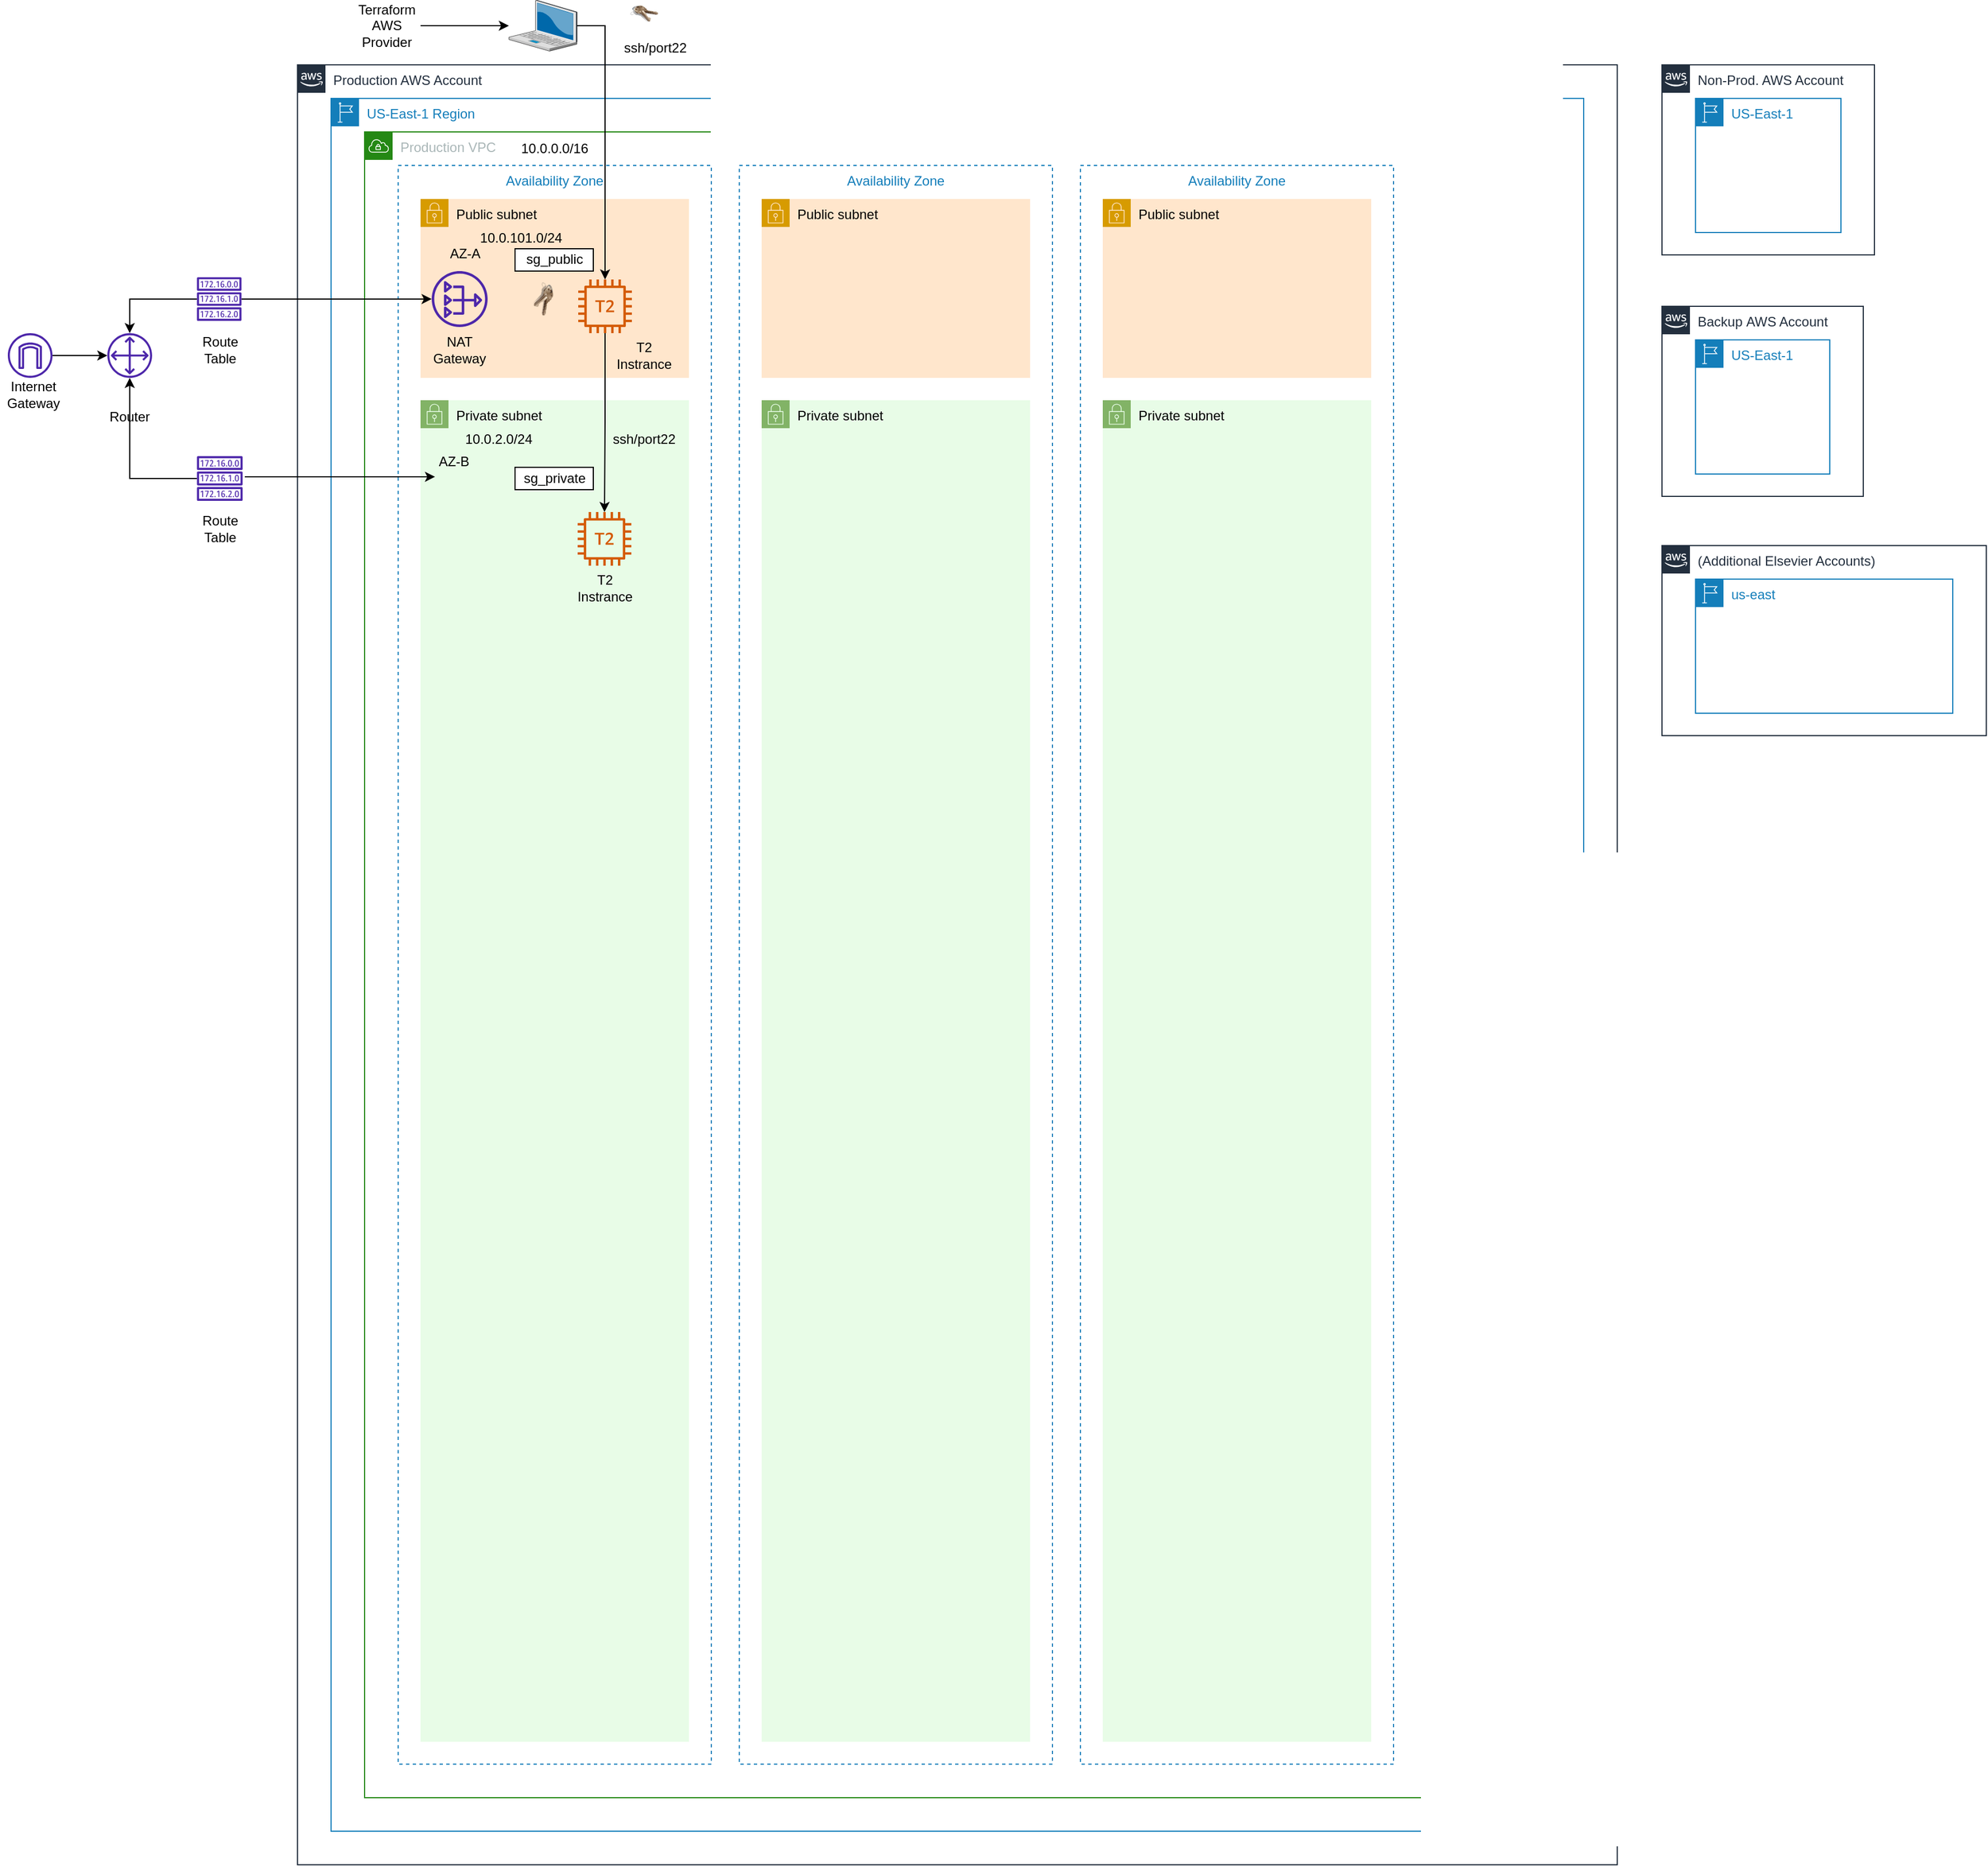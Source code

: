 <mxfile version="16.5.1" type="device"><diagram id="UxO1bekb4kgrBtl5cEfg" name="Page-1"><mxGraphModel dx="2378" dy="649" grid="1" gridSize="10" guides="1" tooltips="1" connect="1" arrows="1" fold="1" page="1" pageScale="1" pageWidth="1100" pageHeight="1700" math="0" shadow="0"><root><mxCell id="0"/><mxCell id="1" value="Background Groupings" style="locked=1;" parent="0"/><mxCell id="LuJA1IqwIA93pfWrdIDf-1" value="Production AWS Account" style="points=[[0,0],[0.25,0],[0.5,0],[0.75,0],[1,0],[1,0.25],[1,0.5],[1,0.75],[1,1],[0.75,1],[0.5,1],[0.25,1],[0,1],[0,0.75],[0,0.5],[0,0.25]];outlineConnect=0;gradientColor=none;html=1;whiteSpace=wrap;fontSize=12;fontStyle=0;shape=mxgraph.aws4.group;grIcon=mxgraph.aws4.group_aws_cloud_alt;strokeColor=#232F3E;fillColor=none;verticalAlign=top;align=left;spacingLeft=30;fontColor=#232F3E;dashed=0;" parent="1" vertex="1"><mxGeometry x="10" y="70" width="1180" height="1610" as="geometry"/></mxCell><mxCell id="4AoC3Zz-z6vDYylddJz5-40" value="US-East-1 Region&amp;nbsp;" style="points=[[0,0],[0.25,0],[0.5,0],[0.75,0],[1,0],[1,0.25],[1,0.5],[1,0.75],[1,1],[0.75,1],[0.5,1],[0.25,1],[0,1],[0,0.75],[0,0.5],[0,0.25]];outlineConnect=0;gradientColor=none;html=1;whiteSpace=wrap;fontSize=12;fontStyle=0;shape=mxgraph.aws4.group;grIcon=mxgraph.aws4.group_region;strokeColor=#147EBA;fillColor=none;verticalAlign=top;align=left;spacingLeft=30;fontColor=#147EBA;dashed=0;" parent="1" vertex="1"><mxGeometry x="40" y="100" width="1120" height="1550" as="geometry"/></mxCell><mxCell id="4AoC3Zz-z6vDYylddJz5-41" value="Production VPC" style="points=[[0,0],[0.25,0],[0.5,0],[0.75,0],[1,0],[1,0.25],[1,0.5],[1,0.75],[1,1],[0.75,1],[0.5,1],[0.25,1],[0,1],[0,0.75],[0,0.5],[0,0.25]];outlineConnect=0;gradientColor=none;html=1;whiteSpace=wrap;fontSize=12;fontStyle=0;shape=mxgraph.aws4.group;grIcon=mxgraph.aws4.group_vpc;strokeColor=#248814;fillColor=none;verticalAlign=top;align=left;spacingLeft=30;fontColor=#AAB7B8;dashed=0;" parent="1" vertex="1"><mxGeometry x="70" y="130" width="950" height="1490" as="geometry"/></mxCell><mxCell id="4AoC3Zz-z6vDYylddJz5-42" value="Availability Zone" style="fillColor=none;strokeColor=#147EBA;dashed=1;verticalAlign=top;fontStyle=0;fontColor=#147EBA;" parent="1" vertex="1"><mxGeometry x="100" y="160" width="280" height="1430" as="geometry"/></mxCell><mxCell id="4AoC3Zz-z6vDYylddJz5-45" value="Availability Zone" style="fillColor=none;strokeColor=#147EBA;dashed=1;verticalAlign=top;fontStyle=0;fontColor=#147EBA;" parent="1" vertex="1"><mxGeometry x="405" y="160" width="280" height="1430" as="geometry"/></mxCell><mxCell id="4AoC3Zz-z6vDYylddJz5-46" value="Availability Zone" style="fillColor=none;strokeColor=#147EBA;dashed=1;verticalAlign=top;fontStyle=0;fontColor=#147EBA;" parent="1" vertex="1"><mxGeometry x="710" y="160" width="280" height="1430" as="geometry"/></mxCell><mxCell id="4AoC3Zz-z6vDYylddJz5-47" value="Private subnet" style="points=[[0,0],[0.25,0],[0.5,0],[0.75,0],[1,0],[1,0.25],[1,0.5],[1,0.75],[1,1],[0.75,1],[0.5,1],[0.25,1],[0,1],[0,0.75],[0,0.5],[0,0.25]];outlineConnect=0;html=1;whiteSpace=wrap;fontSize=12;fontStyle=0;shape=mxgraph.aws4.group;grIcon=mxgraph.aws4.group_security_group;grStroke=0;strokeColor=#82b366;fillColor=#E8FCE7;verticalAlign=top;align=left;spacingLeft=30;dashed=0;" parent="1" vertex="1"><mxGeometry x="120" y="370" width="240" height="1200" as="geometry"/></mxCell><mxCell id="4AoC3Zz-z6vDYylddJz5-48" value="Public subnet" style="points=[[0,0],[0.25,0],[0.5,0],[0.75,0],[1,0],[1,0.25],[1,0.5],[1,0.75],[1,1],[0.75,1],[0.5,1],[0.25,1],[0,1],[0,0.75],[0,0.5],[0,0.25]];outlineConnect=0;html=1;whiteSpace=wrap;fontSize=12;fontStyle=0;shape=mxgraph.aws4.group;grIcon=mxgraph.aws4.group_security_group;grStroke=0;strokeColor=#d79b00;fillColor=#ffe6cc;verticalAlign=top;align=left;spacingLeft=30;dashed=0;" parent="1" vertex="1"><mxGeometry x="120" y="190" width="240" height="160" as="geometry"/></mxCell><mxCell id="4AoC3Zz-z6vDYylddJz5-49" value="Public subnet" style="points=[[0,0],[0.25,0],[0.5,0],[0.75,0],[1,0],[1,0.25],[1,0.5],[1,0.75],[1,1],[0.75,1],[0.5,1],[0.25,1],[0,1],[0,0.75],[0,0.5],[0,0.25]];outlineConnect=0;html=1;whiteSpace=wrap;fontSize=12;fontStyle=0;shape=mxgraph.aws4.group;grIcon=mxgraph.aws4.group_security_group;grStroke=0;strokeColor=#d79b00;fillColor=#ffe6cc;verticalAlign=top;align=left;spacingLeft=30;dashed=0;" parent="1" vertex="1"><mxGeometry x="425" y="190" width="240" height="160" as="geometry"/></mxCell><mxCell id="4AoC3Zz-z6vDYylddJz5-50" value="Public subnet" style="points=[[0,0],[0.25,0],[0.5,0],[0.75,0],[1,0],[1,0.25],[1,0.5],[1,0.75],[1,1],[0.75,1],[0.5,1],[0.25,1],[0,1],[0,0.75],[0,0.5],[0,0.25]];outlineConnect=0;html=1;whiteSpace=wrap;fontSize=12;fontStyle=0;shape=mxgraph.aws4.group;grIcon=mxgraph.aws4.group_security_group;grStroke=0;strokeColor=#d79b00;fillColor=#ffe6cc;verticalAlign=top;align=left;spacingLeft=30;dashed=0;" parent="1" vertex="1"><mxGeometry x="730" y="190" width="240" height="160" as="geometry"/></mxCell><mxCell id="4AoC3Zz-z6vDYylddJz5-51" value="Private subnet" style="points=[[0,0],[0.25,0],[0.5,0],[0.75,0],[1,0],[1,0.25],[1,0.5],[1,0.75],[1,1],[0.75,1],[0.5,1],[0.25,1],[0,1],[0,0.75],[0,0.5],[0,0.25]];outlineConnect=0;html=1;whiteSpace=wrap;fontSize=12;fontStyle=0;shape=mxgraph.aws4.group;grIcon=mxgraph.aws4.group_security_group;grStroke=0;strokeColor=#82b366;fillColor=#E8FCE7;verticalAlign=top;align=left;spacingLeft=30;dashed=0;" parent="1" vertex="1"><mxGeometry x="425" y="370" width="240" height="1200" as="geometry"/></mxCell><mxCell id="4AoC3Zz-z6vDYylddJz5-52" value="Private subnet" style="points=[[0,0],[0.25,0],[0.5,0],[0.75,0],[1,0],[1,0.25],[1,0.5],[1,0.75],[1,1],[0.75,1],[0.5,1],[0.25,1],[0,1],[0,0.75],[0,0.5],[0,0.25]];outlineConnect=0;html=1;whiteSpace=wrap;fontSize=12;fontStyle=0;shape=mxgraph.aws4.group;grIcon=mxgraph.aws4.group_security_group;grStroke=0;strokeColor=#82b366;fillColor=#E8FCE7;verticalAlign=top;align=left;spacingLeft=30;dashed=0;" parent="1" vertex="1"><mxGeometry x="730" y="370" width="240" height="1200" as="geometry"/></mxCell><mxCell id="4AoC3Zz-z6vDYylddJz5-149" value="(Additional Elsevier Accounts)" style="points=[[0,0],[0.25,0],[0.5,0],[0.75,0],[1,0],[1,0.25],[1,0.5],[1,0.75],[1,1],[0.75,1],[0.5,1],[0.25,1],[0,1],[0,0.75],[0,0.5],[0,0.25]];outlineConnect=0;gradientColor=none;html=1;whiteSpace=wrap;fontSize=12;fontStyle=0;shape=mxgraph.aws4.group;grIcon=mxgraph.aws4.group_aws_cloud_alt;strokeColor=#232F3E;fillColor=none;verticalAlign=top;align=left;spacingLeft=30;fontColor=#232F3E;dashed=0;" parent="1" vertex="1"><mxGeometry x="1230" y="500" width="290" height="170" as="geometry"/></mxCell><mxCell id="4AoC3Zz-z6vDYylddJz5-150" value="us-east" style="points=[[0,0],[0.25,0],[0.5,0],[0.75,0],[1,0],[1,0.25],[1,0.5],[1,0.75],[1,1],[0.75,1],[0.5,1],[0.25,1],[0,1],[0,0.75],[0,0.5],[0,0.25]];outlineConnect=0;gradientColor=none;html=1;whiteSpace=wrap;fontSize=12;fontStyle=0;shape=mxgraph.aws4.group;grIcon=mxgraph.aws4.group_region;strokeColor=#147EBA;fillColor=none;verticalAlign=top;align=left;spacingLeft=30;fontColor=#147EBA;dashed=0;" parent="1" vertex="1"><mxGeometry x="1260" y="530" width="230" height="120" as="geometry"/></mxCell><mxCell id="4AoC3Zz-z6vDYylddJz5-161" value="Backup&amp;nbsp;AWS Account" style="points=[[0,0],[0.25,0],[0.5,0],[0.75,0],[1,0],[1,0.25],[1,0.5],[1,0.75],[1,1],[0.75,1],[0.5,1],[0.25,1],[0,1],[0,0.75],[0,0.5],[0,0.25]];outlineConnect=0;gradientColor=none;html=1;whiteSpace=wrap;fontSize=12;fontStyle=0;shape=mxgraph.aws4.group;grIcon=mxgraph.aws4.group_aws_cloud_alt;strokeColor=#232F3E;fillColor=none;verticalAlign=top;align=left;spacingLeft=30;fontColor=#232F3E;dashed=0;" parent="1" vertex="1"><mxGeometry x="1230" y="286" width="180" height="170" as="geometry"/></mxCell><mxCell id="4AoC3Zz-z6vDYylddJz5-162" value="US-East-1" style="points=[[0,0],[0.25,0],[0.5,0],[0.75,0],[1,0],[1,0.25],[1,0.5],[1,0.75],[1,1],[0.75,1],[0.5,1],[0.25,1],[0,1],[0,0.75],[0,0.5],[0,0.25]];outlineConnect=0;gradientColor=none;html=1;whiteSpace=wrap;fontSize=12;fontStyle=0;shape=mxgraph.aws4.group;grIcon=mxgraph.aws4.group_region;strokeColor=#147EBA;fillColor=none;verticalAlign=top;align=left;spacingLeft=30;fontColor=#147EBA;dashed=0;" parent="1" vertex="1"><mxGeometry x="1260" y="316" width="120" height="120" as="geometry"/></mxCell><mxCell id="yoFrCnAvz7r6Sb3FqFgk-54" value="Non-Prod. AWS Account" style="points=[[0,0],[0.25,0],[0.5,0],[0.75,0],[1,0],[1,0.25],[1,0.5],[1,0.75],[1,1],[0.75,1],[0.5,1],[0.25,1],[0,1],[0,0.75],[0,0.5],[0,0.25]];outlineConnect=0;gradientColor=none;html=1;whiteSpace=wrap;fontSize=12;fontStyle=0;shape=mxgraph.aws4.group;grIcon=mxgraph.aws4.group_aws_cloud_alt;strokeColor=#232F3E;fillColor=none;verticalAlign=top;align=left;spacingLeft=30;fontColor=#232F3E;dashed=0;" parent="1" vertex="1"><mxGeometry x="1230" y="70" width="190" height="170" as="geometry"/></mxCell><mxCell id="yoFrCnAvz7r6Sb3FqFgk-55" value="US-East-1" style="points=[[0,0],[0.25,0],[0.5,0],[0.75,0],[1,0],[1,0.25],[1,0.5],[1,0.75],[1,1],[0.75,1],[0.5,1],[0.25,1],[0,1],[0,0.75],[0,0.5],[0,0.25]];outlineConnect=0;gradientColor=none;html=1;whiteSpace=wrap;fontSize=12;fontStyle=0;shape=mxgraph.aws4.group;grIcon=mxgraph.aws4.group_region;strokeColor=#147EBA;fillColor=none;verticalAlign=top;align=left;spacingLeft=30;fontColor=#147EBA;dashed=0;" parent="1" vertex="1"><mxGeometry x="1260" y="100" width="130" height="120" as="geometry"/></mxCell><mxCell id="4AoC3Zz-z6vDYylddJz5-6" value="Infrastructure" parent="0"/><mxCell id="pttyN_inf93LGDn8KeGg-6" value="" style="edgeStyle=orthogonalEdgeStyle;rounded=0;orthogonalLoop=1;jettySize=auto;html=1;" edge="1" parent="4AoC3Zz-z6vDYylddJz5-6" source="pttyN_inf93LGDn8KeGg-1" target="pttyN_inf93LGDn8KeGg-3"><mxGeometry relative="1" as="geometry"/></mxCell><mxCell id="pttyN_inf93LGDn8KeGg-1" value="" style="sketch=0;outlineConnect=0;fontColor=#232F3E;gradientColor=none;fillColor=#4D27AA;strokeColor=none;dashed=0;verticalLabelPosition=bottom;verticalAlign=top;align=center;html=1;fontSize=12;fontStyle=0;aspect=fixed;pointerEvents=1;shape=mxgraph.aws4.internet_gateway;" vertex="1" parent="4AoC3Zz-z6vDYylddJz5-6"><mxGeometry x="-249" y="310" width="40" height="40" as="geometry"/></mxCell><mxCell id="pttyN_inf93LGDn8KeGg-2" value="Internet&lt;br&gt;Gateway" style="text;html=1;strokeColor=none;fillColor=none;align=center;verticalAlign=middle;whiteSpace=wrap;rounded=0;" vertex="1" parent="4AoC3Zz-z6vDYylddJz5-6"><mxGeometry x="-256" y="350" width="60" height="30" as="geometry"/></mxCell><mxCell id="pttyN_inf93LGDn8KeGg-3" value="" style="sketch=0;outlineConnect=0;fontColor=#232F3E;gradientColor=none;fillColor=#4D27AA;strokeColor=none;dashed=0;verticalLabelPosition=bottom;verticalAlign=top;align=center;html=1;fontSize=12;fontStyle=0;aspect=fixed;pointerEvents=1;shape=mxgraph.aws4.customer_gateway;" vertex="1" parent="4AoC3Zz-z6vDYylddJz5-6"><mxGeometry x="-160" y="310" width="40" height="40" as="geometry"/></mxCell><mxCell id="pttyN_inf93LGDn8KeGg-11" value="" style="edgeStyle=orthogonalEdgeStyle;rounded=0;orthogonalLoop=1;jettySize=auto;html=1;" edge="1" parent="4AoC3Zz-z6vDYylddJz5-6" source="pttyN_inf93LGDn8KeGg-4" target="pttyN_inf93LGDn8KeGg-3"><mxGeometry relative="1" as="geometry"/></mxCell><mxCell id="pttyN_inf93LGDn8KeGg-16" style="edgeStyle=orthogonalEdgeStyle;rounded=0;orthogonalLoop=1;jettySize=auto;html=1;" edge="1" parent="4AoC3Zz-z6vDYylddJz5-6" source="pttyN_inf93LGDn8KeGg-4" target="pttyN_inf93LGDn8KeGg-15"><mxGeometry relative="1" as="geometry"/></mxCell><mxCell id="pttyN_inf93LGDn8KeGg-4" value="" style="sketch=0;outlineConnect=0;fontColor=#232F3E;gradientColor=none;fillColor=#4D27AA;strokeColor=none;dashed=0;verticalLabelPosition=bottom;verticalAlign=top;align=center;html=1;fontSize=12;fontStyle=0;aspect=fixed;pointerEvents=1;shape=mxgraph.aws4.route_table;" vertex="1" parent="4AoC3Zz-z6vDYylddJz5-6"><mxGeometry x="-80" y="260" width="40" height="38.98" as="geometry"/></mxCell><mxCell id="pttyN_inf93LGDn8KeGg-12" style="edgeStyle=orthogonalEdgeStyle;rounded=0;orthogonalLoop=1;jettySize=auto;html=1;" edge="1" parent="4AoC3Zz-z6vDYylddJz5-6" source="pttyN_inf93LGDn8KeGg-5" target="pttyN_inf93LGDn8KeGg-3"><mxGeometry relative="1" as="geometry"><mxPoint x="-140" y="380" as="targetPoint"/></mxGeometry></mxCell><mxCell id="pttyN_inf93LGDn8KeGg-5" value="" style="sketch=0;outlineConnect=0;fontColor=#232F3E;gradientColor=none;fillColor=#4D27AA;strokeColor=none;dashed=0;verticalLabelPosition=bottom;verticalAlign=top;align=center;html=1;fontSize=12;fontStyle=0;aspect=fixed;pointerEvents=1;shape=mxgraph.aws4.route_table;" vertex="1" parent="4AoC3Zz-z6vDYylddJz5-6"><mxGeometry x="-80" y="420" width="41.05" height="40" as="geometry"/></mxCell><mxCell id="pttyN_inf93LGDn8KeGg-8" value="Route&lt;br&gt;Table" style="text;html=1;strokeColor=none;fillColor=none;align=center;verticalAlign=middle;whiteSpace=wrap;rounded=0;" vertex="1" parent="4AoC3Zz-z6vDYylddJz5-6"><mxGeometry x="-89.47" y="310" width="60" height="30" as="geometry"/></mxCell><mxCell id="pttyN_inf93LGDn8KeGg-10" value="Route&lt;br&gt;Table" style="text;html=1;strokeColor=none;fillColor=none;align=center;verticalAlign=middle;whiteSpace=wrap;rounded=0;" vertex="1" parent="4AoC3Zz-z6vDYylddJz5-6"><mxGeometry x="-89.47" y="470" width="60" height="30" as="geometry"/></mxCell><mxCell id="pttyN_inf93LGDn8KeGg-13" value="Router" style="text;html=1;strokeColor=none;fillColor=none;align=center;verticalAlign=middle;whiteSpace=wrap;rounded=0;" vertex="1" parent="4AoC3Zz-z6vDYylddJz5-6"><mxGeometry x="-170" y="370" width="60" height="30" as="geometry"/></mxCell><mxCell id="pttyN_inf93LGDn8KeGg-15" value="" style="sketch=0;outlineConnect=0;fontColor=#232F3E;gradientColor=none;fillColor=#4D27AA;strokeColor=none;dashed=0;verticalLabelPosition=bottom;verticalAlign=top;align=center;html=1;fontSize=12;fontStyle=0;aspect=fixed;pointerEvents=1;shape=mxgraph.aws4.nat_gateway;" vertex="1" parent="4AoC3Zz-z6vDYylddJz5-6"><mxGeometry x="130" y="254.49" width="50" height="50" as="geometry"/></mxCell><mxCell id="pttyN_inf93LGDn8KeGg-17" value="10.0.101.0/24" style="text;html=1;strokeColor=none;fillColor=none;align=center;verticalAlign=middle;whiteSpace=wrap;rounded=0;" vertex="1" parent="4AoC3Zz-z6vDYylddJz5-6"><mxGeometry x="180" y="210" width="60" height="30" as="geometry"/></mxCell><mxCell id="pttyN_inf93LGDn8KeGg-18" value="AZ-A" style="text;html=1;strokeColor=none;fillColor=none;align=center;verticalAlign=middle;whiteSpace=wrap;rounded=0;" vertex="1" parent="4AoC3Zz-z6vDYylddJz5-6"><mxGeometry x="130" y="224" width="60" height="30" as="geometry"/></mxCell><mxCell id="pttyN_inf93LGDn8KeGg-19" value="NAT Gateway" style="text;html=1;strokeColor=none;fillColor=none;align=center;verticalAlign=middle;whiteSpace=wrap;rounded=0;" vertex="1" parent="4AoC3Zz-z6vDYylddJz5-6"><mxGeometry x="125" y="310" width="60" height="30" as="geometry"/></mxCell><mxCell id="pttyN_inf93LGDn8KeGg-20" value="sg_public" style="rounded=0;whiteSpace=wrap;html=1;" vertex="1" parent="4AoC3Zz-z6vDYylddJz5-6"><mxGeometry x="204.5" y="234.49" width="70" height="20" as="geometry"/></mxCell><mxCell id="pttyN_inf93LGDn8KeGg-36" style="edgeStyle=orthogonalEdgeStyle;rounded=0;orthogonalLoop=1;jettySize=auto;html=1;" edge="1" parent="4AoC3Zz-z6vDYylddJz5-6" source="pttyN_inf93LGDn8KeGg-21" target="pttyN_inf93LGDn8KeGg-34"><mxGeometry relative="1" as="geometry"/></mxCell><mxCell id="pttyN_inf93LGDn8KeGg-21" value="" style="sketch=0;outlineConnect=0;fontColor=#232F3E;gradientColor=none;fillColor=#D45B07;strokeColor=none;dashed=0;verticalLabelPosition=bottom;verticalAlign=top;align=center;html=1;fontSize=12;fontStyle=0;aspect=fixed;pointerEvents=1;shape=mxgraph.aws4.t2_instance;" vertex="1" parent="4AoC3Zz-z6vDYylddJz5-6"><mxGeometry x="261" y="262" width="48" height="48" as="geometry"/></mxCell><mxCell id="pttyN_inf93LGDn8KeGg-22" value="T2 Instrance" style="text;html=1;strokeColor=none;fillColor=none;align=center;verticalAlign=middle;whiteSpace=wrap;rounded=0;" vertex="1" parent="4AoC3Zz-z6vDYylddJz5-6"><mxGeometry x="290" y="315" width="60" height="30" as="geometry"/></mxCell><mxCell id="pttyN_inf93LGDn8KeGg-23" value="" style="image;html=1;image=img/lib/clip_art/general/Keys_128x128.png;direction=south;" vertex="1" parent="4AoC3Zz-z6vDYylddJz5-6"><mxGeometry x="204.5" y="264.49" width="50" height="30" as="geometry"/></mxCell><mxCell id="pttyN_inf93LGDn8KeGg-26" style="edgeStyle=orthogonalEdgeStyle;rounded=0;orthogonalLoop=1;jettySize=auto;html=1;" edge="1" parent="4AoC3Zz-z6vDYylddJz5-6" source="pttyN_inf93LGDn8KeGg-25" target="pttyN_inf93LGDn8KeGg-21"><mxGeometry relative="1" as="geometry"/></mxCell><mxCell id="pttyN_inf93LGDn8KeGg-25" value="" style="verticalLabelPosition=bottom;sketch=0;aspect=fixed;html=1;verticalAlign=top;strokeColor=none;align=center;outlineConnect=0;shape=mxgraph.citrix.laptop_2;" vertex="1" parent="4AoC3Zz-z6vDYylddJz5-6"><mxGeometry x="199" y="12.25" width="61" height="45.49" as="geometry"/></mxCell><mxCell id="pttyN_inf93LGDn8KeGg-28" value="" style="image;html=1;image=img/lib/clip_art/general/Keys_128x128.png" vertex="1" parent="4AoC3Zz-z6vDYylddJz5-6"><mxGeometry x="307.5" y="12.25" width="25" height="24.51" as="geometry"/></mxCell><mxCell id="pttyN_inf93LGDn8KeGg-29" value="ssh/port22" style="text;html=1;strokeColor=none;fillColor=none;align=center;verticalAlign=middle;whiteSpace=wrap;rounded=0;" vertex="1" parent="4AoC3Zz-z6vDYylddJz5-6"><mxGeometry x="300" y="40" width="60" height="30" as="geometry"/></mxCell><mxCell id="pttyN_inf93LGDn8KeGg-30" value="10.0.2.0/24" style="text;html=1;strokeColor=none;fillColor=none;align=center;verticalAlign=middle;whiteSpace=wrap;rounded=0;" vertex="1" parent="4AoC3Zz-z6vDYylddJz5-6"><mxGeometry x="160" y="390" width="60" height="30" as="geometry"/></mxCell><mxCell id="pttyN_inf93LGDn8KeGg-31" value="AZ-B" style="text;html=1;strokeColor=none;fillColor=none;align=center;verticalAlign=middle;whiteSpace=wrap;rounded=0;" vertex="1" parent="4AoC3Zz-z6vDYylddJz5-6"><mxGeometry x="120" y="410" width="60" height="30" as="geometry"/></mxCell><mxCell id="pttyN_inf93LGDn8KeGg-33" value="sg_private" style="rounded=0;whiteSpace=wrap;html=1;" vertex="1" parent="4AoC3Zz-z6vDYylddJz5-6"><mxGeometry x="204.5" y="430" width="70" height="20" as="geometry"/></mxCell><mxCell id="pttyN_inf93LGDn8KeGg-34" value="" style="sketch=0;outlineConnect=0;fontColor=#232F3E;gradientColor=none;fillColor=#D45B07;strokeColor=none;dashed=0;verticalLabelPosition=bottom;verticalAlign=top;align=center;html=1;fontSize=12;fontStyle=0;aspect=fixed;pointerEvents=1;shape=mxgraph.aws4.t2_instance;" vertex="1" parent="4AoC3Zz-z6vDYylddJz5-6"><mxGeometry x="260.5" y="470" width="48" height="48" as="geometry"/></mxCell><mxCell id="pttyN_inf93LGDn8KeGg-35" value="T2 Instrance" style="text;html=1;strokeColor=none;fillColor=none;align=center;verticalAlign=middle;whiteSpace=wrap;rounded=0;" vertex="1" parent="4AoC3Zz-z6vDYylddJz5-6"><mxGeometry x="254.5" y="523" width="60" height="30" as="geometry"/></mxCell><mxCell id="pttyN_inf93LGDn8KeGg-37" value="ssh/port22" style="text;html=1;strokeColor=none;fillColor=none;align=center;verticalAlign=middle;whiteSpace=wrap;rounded=0;" vertex="1" parent="4AoC3Zz-z6vDYylddJz5-6"><mxGeometry x="290" y="390" width="60" height="30" as="geometry"/></mxCell><mxCell id="pttyN_inf93LGDn8KeGg-38" style="edgeStyle=orthogonalEdgeStyle;rounded=0;orthogonalLoop=1;jettySize=auto;html=1;exitX=0.5;exitY=1;exitDx=0;exitDy=0;" edge="1" parent="4AoC3Zz-z6vDYylddJz5-6" source="pttyN_inf93LGDn8KeGg-37" target="pttyN_inf93LGDn8KeGg-37"><mxGeometry relative="1" as="geometry"/></mxCell><mxCell id="pttyN_inf93LGDn8KeGg-40" style="edgeStyle=orthogonalEdgeStyle;rounded=0;orthogonalLoop=1;jettySize=auto;html=1;" edge="1" parent="4AoC3Zz-z6vDYylddJz5-6"><mxGeometry relative="1" as="geometry"><mxPoint x="-37.114" y="438.49" as="sourcePoint"/><mxPoint x="133" y="438.49" as="targetPoint"/></mxGeometry></mxCell><mxCell id="pttyN_inf93LGDn8KeGg-41" value="10.0.0.0/16" style="text;html=1;strokeColor=none;fillColor=none;align=center;verticalAlign=middle;whiteSpace=wrap;rounded=0;" vertex="1" parent="4AoC3Zz-z6vDYylddJz5-6"><mxGeometry x="209.5" y="130" width="60" height="30" as="geometry"/></mxCell><mxCell id="pttyN_inf93LGDn8KeGg-44" value="" style="edgeStyle=orthogonalEdgeStyle;rounded=0;orthogonalLoop=1;jettySize=auto;html=1;" edge="1" parent="4AoC3Zz-z6vDYylddJz5-6" source="pttyN_inf93LGDn8KeGg-42" target="pttyN_inf93LGDn8KeGg-25"><mxGeometry relative="1" as="geometry"/></mxCell><mxCell id="pttyN_inf93LGDn8KeGg-42" value="Terraform&lt;br&gt;AWS Provider" style="text;html=1;strokeColor=none;fillColor=none;align=center;verticalAlign=middle;whiteSpace=wrap;rounded=0;" vertex="1" parent="4AoC3Zz-z6vDYylddJz5-6"><mxGeometry x="60" y="20" width="60" height="30" as="geometry"/></mxCell><mxCell id="4AoC3Zz-z6vDYylddJz5-39" value="Communications" parent="0"/></root></mxGraphModel></diagram></mxfile>